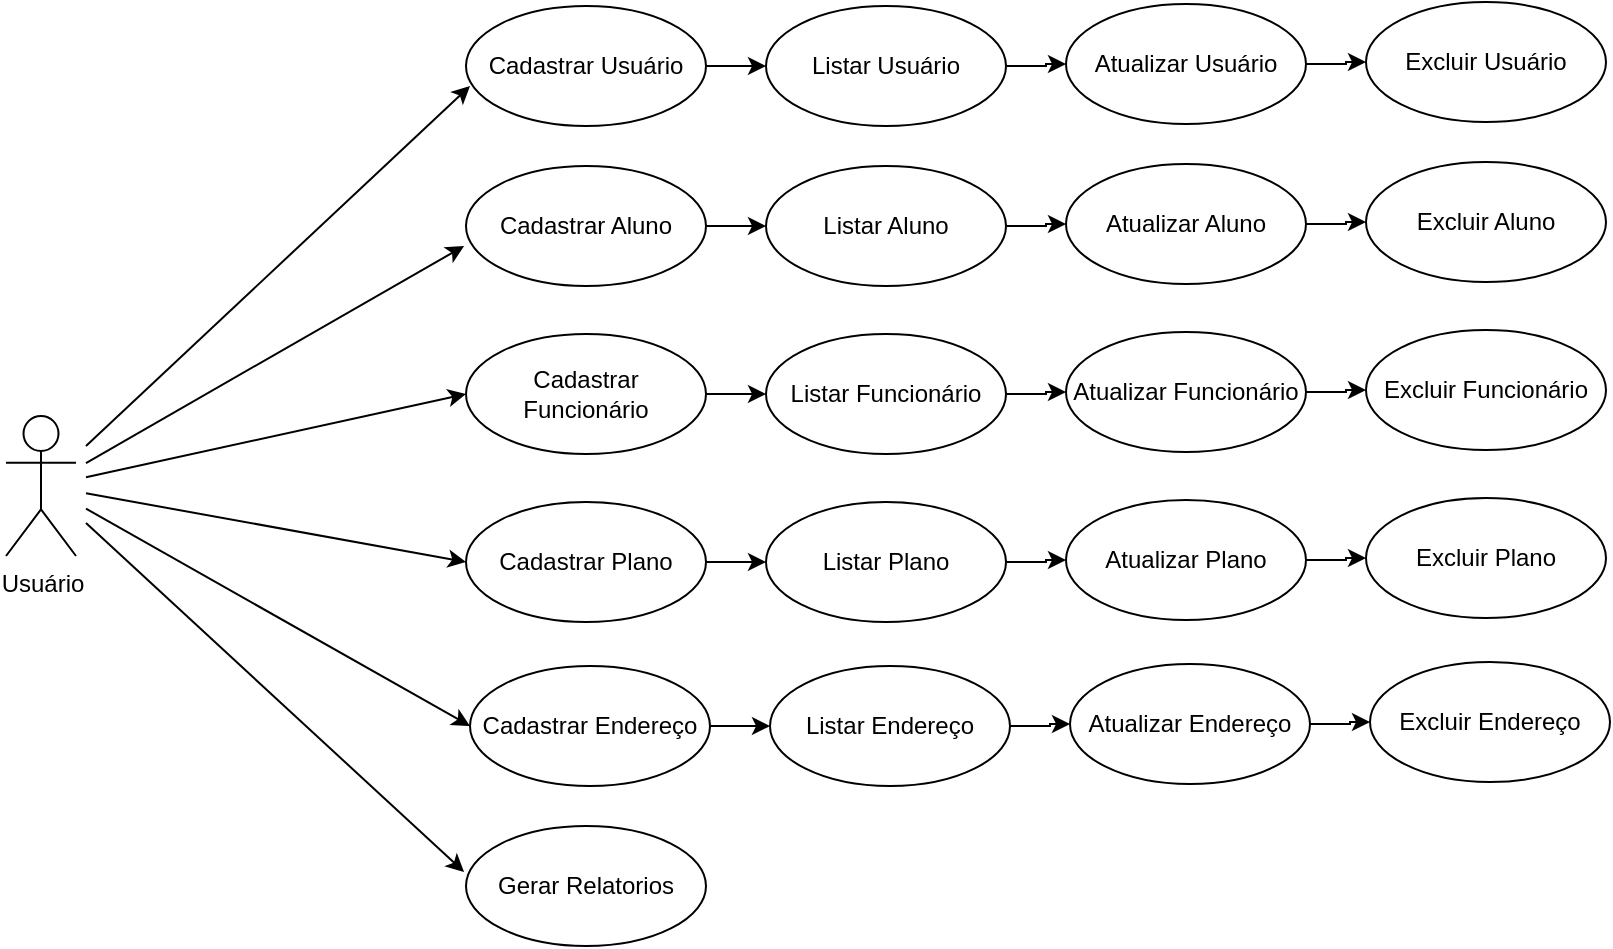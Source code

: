 <mxfile version="22.1.2" type="device">
  <diagram name="Caso de Uso" id="5QjNR5agvzDaYLZ36tBa">
    <mxGraphModel dx="997" dy="508" grid="1" gridSize="10" guides="1" tooltips="1" connect="1" arrows="1" fold="1" page="1" pageScale="1" pageWidth="1169" pageHeight="827" math="0" shadow="0">
      <root>
        <mxCell id="0" />
        <mxCell id="1" parent="0" />
        <mxCell id="CX_A5_fGk_PvxywvBgcp-11" style="rounded=0;orthogonalLoop=1;jettySize=auto;html=1;entryX=0;entryY=0.5;entryDx=0;entryDy=0;" parent="1" target="CX_A5_fGk_PvxywvBgcp-6" edge="1">
          <mxGeometry relative="1" as="geometry">
            <mxPoint x="200" y="315.619" as="sourcePoint" />
          </mxGeometry>
        </mxCell>
        <mxCell id="CX_A5_fGk_PvxywvBgcp-12" style="rounded=0;orthogonalLoop=1;jettySize=auto;html=1;entryX=0;entryY=0.5;entryDx=0;entryDy=0;" parent="1" target="CX_A5_fGk_PvxywvBgcp-7" edge="1">
          <mxGeometry relative="1" as="geometry">
            <mxPoint x="200" y="323.619" as="sourcePoint" />
          </mxGeometry>
        </mxCell>
        <mxCell id="CX_A5_fGk_PvxywvBgcp-13" style="rounded=0;orthogonalLoop=1;jettySize=auto;html=1;entryX=0;entryY=0.5;entryDx=0;entryDy=0;" parent="1" target="CX_A5_fGk_PvxywvBgcp-8" edge="1">
          <mxGeometry relative="1" as="geometry">
            <mxPoint x="200" y="331.321" as="sourcePoint" />
          </mxGeometry>
        </mxCell>
        <mxCell id="TaCOdB3MJG38LNkFNnZv-27" value="" style="edgeStyle=orthogonalEdgeStyle;rounded=0;orthogonalLoop=1;jettySize=auto;html=1;" parent="1" source="CX_A5_fGk_PvxywvBgcp-2" target="TaCOdB3MJG38LNkFNnZv-1" edge="1">
          <mxGeometry relative="1" as="geometry" />
        </mxCell>
        <mxCell id="CX_A5_fGk_PvxywvBgcp-2" value="Cadastrar Aluno" style="ellipse;whiteSpace=wrap;html=1;" parent="1" vertex="1">
          <mxGeometry x="390" y="160" width="120" height="60" as="geometry" />
        </mxCell>
        <mxCell id="CX_A5_fGk_PvxywvBgcp-4" value="Gerar Relatorios" style="ellipse;whiteSpace=wrap;html=1;" parent="1" vertex="1">
          <mxGeometry x="390" y="490" width="120" height="60" as="geometry" />
        </mxCell>
        <mxCell id="TaCOdB3MJG38LNkFNnZv-24" value="" style="edgeStyle=orthogonalEdgeStyle;rounded=0;orthogonalLoop=1;jettySize=auto;html=1;" parent="1" source="CX_A5_fGk_PvxywvBgcp-5" target="TaCOdB3MJG38LNkFNnZv-2" edge="1">
          <mxGeometry relative="1" as="geometry" />
        </mxCell>
        <mxCell id="CX_A5_fGk_PvxywvBgcp-5" value="Cadastrar Usuário" style="ellipse;whiteSpace=wrap;html=1;" parent="1" vertex="1">
          <mxGeometry x="390" y="80" width="120" height="60" as="geometry" />
        </mxCell>
        <mxCell id="TaCOdB3MJG38LNkFNnZv-30" value="" style="edgeStyle=orthogonalEdgeStyle;rounded=0;orthogonalLoop=1;jettySize=auto;html=1;" parent="1" source="CX_A5_fGk_PvxywvBgcp-6" target="TaCOdB3MJG38LNkFNnZv-3" edge="1">
          <mxGeometry relative="1" as="geometry" />
        </mxCell>
        <mxCell id="CX_A5_fGk_PvxywvBgcp-6" value="Cadastrar Funcionário" style="ellipse;whiteSpace=wrap;html=1;" parent="1" vertex="1">
          <mxGeometry x="390" y="244" width="120" height="60" as="geometry" />
        </mxCell>
        <mxCell id="TaCOdB3MJG38LNkFNnZv-33" value="" style="edgeStyle=orthogonalEdgeStyle;rounded=0;orthogonalLoop=1;jettySize=auto;html=1;" parent="1" source="CX_A5_fGk_PvxywvBgcp-7" target="TaCOdB3MJG38LNkFNnZv-4" edge="1">
          <mxGeometry relative="1" as="geometry" />
        </mxCell>
        <mxCell id="CX_A5_fGk_PvxywvBgcp-7" value="Cadastrar Plano" style="ellipse;whiteSpace=wrap;html=1;" parent="1" vertex="1">
          <mxGeometry x="390" y="328" width="120" height="60" as="geometry" />
        </mxCell>
        <mxCell id="TaCOdB3MJG38LNkFNnZv-36" value="" style="edgeStyle=orthogonalEdgeStyle;rounded=0;orthogonalLoop=1;jettySize=auto;html=1;" parent="1" source="CX_A5_fGk_PvxywvBgcp-8" target="TaCOdB3MJG38LNkFNnZv-5" edge="1">
          <mxGeometry relative="1" as="geometry" />
        </mxCell>
        <mxCell id="CX_A5_fGk_PvxywvBgcp-8" value="Cadastrar Endereço" style="ellipse;whiteSpace=wrap;html=1;" parent="1" vertex="1">
          <mxGeometry x="392" y="410" width="120" height="60" as="geometry" />
        </mxCell>
        <mxCell id="CX_A5_fGk_PvxywvBgcp-9" style="rounded=0;orthogonalLoop=1;jettySize=auto;html=1;entryX=0.025;entryY=0.8;entryDx=0;entryDy=0;entryPerimeter=0;" parent="1" edge="1">
          <mxGeometry relative="1" as="geometry">
            <mxPoint x="200" y="300" as="sourcePoint" />
            <mxPoint x="392" y="120" as="targetPoint" />
          </mxGeometry>
        </mxCell>
        <mxCell id="CX_A5_fGk_PvxywvBgcp-10" style="rounded=0;orthogonalLoop=1;jettySize=auto;html=1;entryX=-0.008;entryY=0.667;entryDx=0;entryDy=0;entryPerimeter=0;" parent="1" target="CX_A5_fGk_PvxywvBgcp-2" edge="1">
          <mxGeometry relative="1" as="geometry">
            <mxPoint x="200" y="308.521" as="sourcePoint" />
          </mxGeometry>
        </mxCell>
        <mxCell id="CX_A5_fGk_PvxywvBgcp-14" style="rounded=0;orthogonalLoop=1;jettySize=auto;html=1;entryX=-0.008;entryY=0.383;entryDx=0;entryDy=0;entryPerimeter=0;" parent="1" target="CX_A5_fGk_PvxywvBgcp-4" edge="1">
          <mxGeometry relative="1" as="geometry">
            <mxPoint x="200" y="338.463" as="sourcePoint" />
          </mxGeometry>
        </mxCell>
        <mxCell id="S4oJ3GH_xWlz1nZYreBS-1" value="Usuário" style="shape=umlActor;verticalLabelPosition=bottom;verticalAlign=top;html=1;outlineConnect=0;" parent="1" vertex="1">
          <mxGeometry x="160" y="285" width="35" height="70" as="geometry" />
        </mxCell>
        <mxCell id="TaCOdB3MJG38LNkFNnZv-28" value="" style="edgeStyle=orthogonalEdgeStyle;rounded=0;orthogonalLoop=1;jettySize=auto;html=1;" parent="1" source="TaCOdB3MJG38LNkFNnZv-1" target="TaCOdB3MJG38LNkFNnZv-6" edge="1">
          <mxGeometry relative="1" as="geometry" />
        </mxCell>
        <mxCell id="TaCOdB3MJG38LNkFNnZv-1" value="Listar Aluno" style="ellipse;whiteSpace=wrap;html=1;" parent="1" vertex="1">
          <mxGeometry x="540" y="160" width="120" height="60" as="geometry" />
        </mxCell>
        <mxCell id="TaCOdB3MJG38LNkFNnZv-25" value="" style="edgeStyle=orthogonalEdgeStyle;rounded=0;orthogonalLoop=1;jettySize=auto;html=1;" parent="1" source="TaCOdB3MJG38LNkFNnZv-2" target="TaCOdB3MJG38LNkFNnZv-7" edge="1">
          <mxGeometry relative="1" as="geometry" />
        </mxCell>
        <mxCell id="TaCOdB3MJG38LNkFNnZv-2" value="Listar Usuário" style="ellipse;whiteSpace=wrap;html=1;" parent="1" vertex="1">
          <mxGeometry x="540" y="80" width="120" height="60" as="geometry" />
        </mxCell>
        <mxCell id="TaCOdB3MJG38LNkFNnZv-31" value="" style="edgeStyle=orthogonalEdgeStyle;rounded=0;orthogonalLoop=1;jettySize=auto;html=1;" parent="1" source="TaCOdB3MJG38LNkFNnZv-3" target="TaCOdB3MJG38LNkFNnZv-8" edge="1">
          <mxGeometry relative="1" as="geometry" />
        </mxCell>
        <mxCell id="TaCOdB3MJG38LNkFNnZv-3" value="Listar&amp;nbsp;Funcionário" style="ellipse;whiteSpace=wrap;html=1;" parent="1" vertex="1">
          <mxGeometry x="540" y="244" width="120" height="60" as="geometry" />
        </mxCell>
        <mxCell id="TaCOdB3MJG38LNkFNnZv-34" value="" style="edgeStyle=orthogonalEdgeStyle;rounded=0;orthogonalLoop=1;jettySize=auto;html=1;" parent="1" source="TaCOdB3MJG38LNkFNnZv-4" target="TaCOdB3MJG38LNkFNnZv-9" edge="1">
          <mxGeometry relative="1" as="geometry" />
        </mxCell>
        <mxCell id="TaCOdB3MJG38LNkFNnZv-4" value="Listar&amp;nbsp;Plano" style="ellipse;whiteSpace=wrap;html=1;" parent="1" vertex="1">
          <mxGeometry x="540" y="328" width="120" height="60" as="geometry" />
        </mxCell>
        <mxCell id="TaCOdB3MJG38LNkFNnZv-37" value="" style="edgeStyle=orthogonalEdgeStyle;rounded=0;orthogonalLoop=1;jettySize=auto;html=1;" parent="1" source="TaCOdB3MJG38LNkFNnZv-5" target="TaCOdB3MJG38LNkFNnZv-10" edge="1">
          <mxGeometry relative="1" as="geometry" />
        </mxCell>
        <mxCell id="TaCOdB3MJG38LNkFNnZv-5" value="Listar&amp;nbsp;Endereço" style="ellipse;whiteSpace=wrap;html=1;" parent="1" vertex="1">
          <mxGeometry x="542" y="410" width="120" height="60" as="geometry" />
        </mxCell>
        <mxCell id="TaCOdB3MJG38LNkFNnZv-29" value="" style="edgeStyle=orthogonalEdgeStyle;rounded=0;orthogonalLoop=1;jettySize=auto;html=1;" parent="1" source="TaCOdB3MJG38LNkFNnZv-6" target="TaCOdB3MJG38LNkFNnZv-11" edge="1">
          <mxGeometry relative="1" as="geometry" />
        </mxCell>
        <mxCell id="TaCOdB3MJG38LNkFNnZv-6" value="Atualizar Aluno" style="ellipse;whiteSpace=wrap;html=1;" parent="1" vertex="1">
          <mxGeometry x="690" y="159" width="120" height="60" as="geometry" />
        </mxCell>
        <mxCell id="TaCOdB3MJG38LNkFNnZv-26" value="" style="edgeStyle=orthogonalEdgeStyle;rounded=0;orthogonalLoop=1;jettySize=auto;html=1;" parent="1" source="TaCOdB3MJG38LNkFNnZv-7" target="TaCOdB3MJG38LNkFNnZv-12" edge="1">
          <mxGeometry relative="1" as="geometry" />
        </mxCell>
        <mxCell id="TaCOdB3MJG38LNkFNnZv-7" value="Atualizar Usuário" style="ellipse;whiteSpace=wrap;html=1;" parent="1" vertex="1">
          <mxGeometry x="690" y="79" width="120" height="60" as="geometry" />
        </mxCell>
        <mxCell id="TaCOdB3MJG38LNkFNnZv-32" value="" style="edgeStyle=orthogonalEdgeStyle;rounded=0;orthogonalLoop=1;jettySize=auto;html=1;" parent="1" source="TaCOdB3MJG38LNkFNnZv-8" target="TaCOdB3MJG38LNkFNnZv-13" edge="1">
          <mxGeometry relative="1" as="geometry" />
        </mxCell>
        <mxCell id="TaCOdB3MJG38LNkFNnZv-8" value="Atualizar Funcionário" style="ellipse;whiteSpace=wrap;html=1;" parent="1" vertex="1">
          <mxGeometry x="690" y="243" width="120" height="60" as="geometry" />
        </mxCell>
        <mxCell id="TaCOdB3MJG38LNkFNnZv-35" value="" style="edgeStyle=orthogonalEdgeStyle;rounded=0;orthogonalLoop=1;jettySize=auto;html=1;" parent="1" source="TaCOdB3MJG38LNkFNnZv-9" target="TaCOdB3MJG38LNkFNnZv-14" edge="1">
          <mxGeometry relative="1" as="geometry" />
        </mxCell>
        <mxCell id="TaCOdB3MJG38LNkFNnZv-9" value="Atualizar Plano" style="ellipse;whiteSpace=wrap;html=1;" parent="1" vertex="1">
          <mxGeometry x="690" y="327" width="120" height="60" as="geometry" />
        </mxCell>
        <mxCell id="TaCOdB3MJG38LNkFNnZv-38" value="" style="edgeStyle=orthogonalEdgeStyle;rounded=0;orthogonalLoop=1;jettySize=auto;html=1;" parent="1" source="TaCOdB3MJG38LNkFNnZv-10" target="TaCOdB3MJG38LNkFNnZv-15" edge="1">
          <mxGeometry relative="1" as="geometry" />
        </mxCell>
        <mxCell id="TaCOdB3MJG38LNkFNnZv-10" value="Atualizar Endereço" style="ellipse;whiteSpace=wrap;html=1;" parent="1" vertex="1">
          <mxGeometry x="692" y="409" width="120" height="60" as="geometry" />
        </mxCell>
        <mxCell id="TaCOdB3MJG38LNkFNnZv-11" value="Excluir Aluno" style="ellipse;whiteSpace=wrap;html=1;" parent="1" vertex="1">
          <mxGeometry x="840" y="158" width="120" height="60" as="geometry" />
        </mxCell>
        <mxCell id="TaCOdB3MJG38LNkFNnZv-12" value="Excluir Usuário" style="ellipse;whiteSpace=wrap;html=1;" parent="1" vertex="1">
          <mxGeometry x="840" y="78" width="120" height="60" as="geometry" />
        </mxCell>
        <mxCell id="TaCOdB3MJG38LNkFNnZv-13" value="Excluir Funcionário" style="ellipse;whiteSpace=wrap;html=1;" parent="1" vertex="1">
          <mxGeometry x="840" y="242" width="120" height="60" as="geometry" />
        </mxCell>
        <mxCell id="TaCOdB3MJG38LNkFNnZv-14" value="Excluir Plano" style="ellipse;whiteSpace=wrap;html=1;" parent="1" vertex="1">
          <mxGeometry x="840" y="326" width="120" height="60" as="geometry" />
        </mxCell>
        <mxCell id="TaCOdB3MJG38LNkFNnZv-15" value="Excluir Endereço" style="ellipse;whiteSpace=wrap;html=1;" parent="1" vertex="1">
          <mxGeometry x="842" y="408" width="120" height="60" as="geometry" />
        </mxCell>
      </root>
    </mxGraphModel>
  </diagram>
</mxfile>
